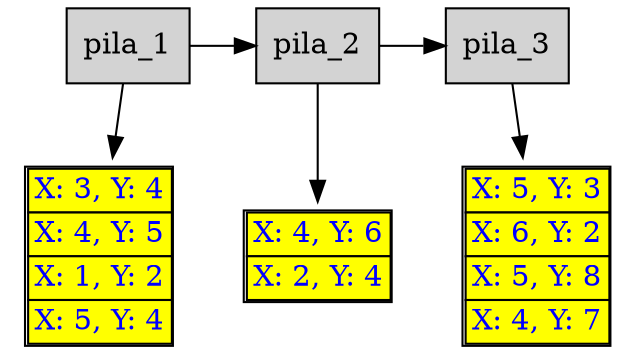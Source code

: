 digraph G { 
pila_1_0[shape=box, rankdir=UD, style=filled, label="pila_1",pos="0,-0!"];
pila_2_1[shape=box, rankdir=UD, style=filled, label="pila_2",pos="0,-1!"];
pila_3_2[shape=box, rankdir=UD, style=filled, label="pila_3",pos="0,-2!"];
pila_1_0->pila_2_1->pila_3_2;

{rank=same;pila_1_0,pila_2_1,pila_3_2};
Nodo_pila_1_0[
	label=<
	<table border="1" cellborder="1" cellspacing="0">
		<tr><td bgcolor="yellow"><font color="#0000ff">X: 3, Y: 4</font></td></tr>
		<tr><td bgcolor="yellow"><font color="#0000ff">X: 4, Y: 5</font></td></tr>
		<tr><td bgcolor="yellow"><font color="#0000ff">X: 1, Y: 2</font></td></tr>
		<tr><td bgcolor="yellow"><font color="#0000ff">X: 5, Y: 4</font></td></tr>
	</table>>
 ,shape=plaintext];
pila_1_0->Nodo_pila_1_0;
Nodo_pila_2_1[
	label=<
	<table border="1" cellborder="1" cellspacing="0">
		<tr><td bgcolor="yellow"><font color="#0000ff">X: 4, Y: 6</font></td></tr>
		<tr><td bgcolor="yellow"><font color="#0000ff">X: 2, Y: 4</font></td></tr>
	</table>>
 ,shape=plaintext];
pila_2_1->Nodo_pila_2_1;
Nodo_pila_3_2[
	label=<
	<table border="1" cellborder="1" cellspacing="0">
		<tr><td bgcolor="yellow"><font color="#0000ff">X: 5, Y: 3</font></td></tr>
		<tr><td bgcolor="yellow"><font color="#0000ff">X: 6, Y: 2</font></td></tr>
		<tr><td bgcolor="yellow"><font color="#0000ff">X: 5, Y: 8</font></td></tr>
		<tr><td bgcolor="yellow"><font color="#0000ff">X: 4, Y: 7</font></td></tr>
	</table>>
 ,shape=plaintext];
pila_3_2->Nodo_pila_3_2;
}